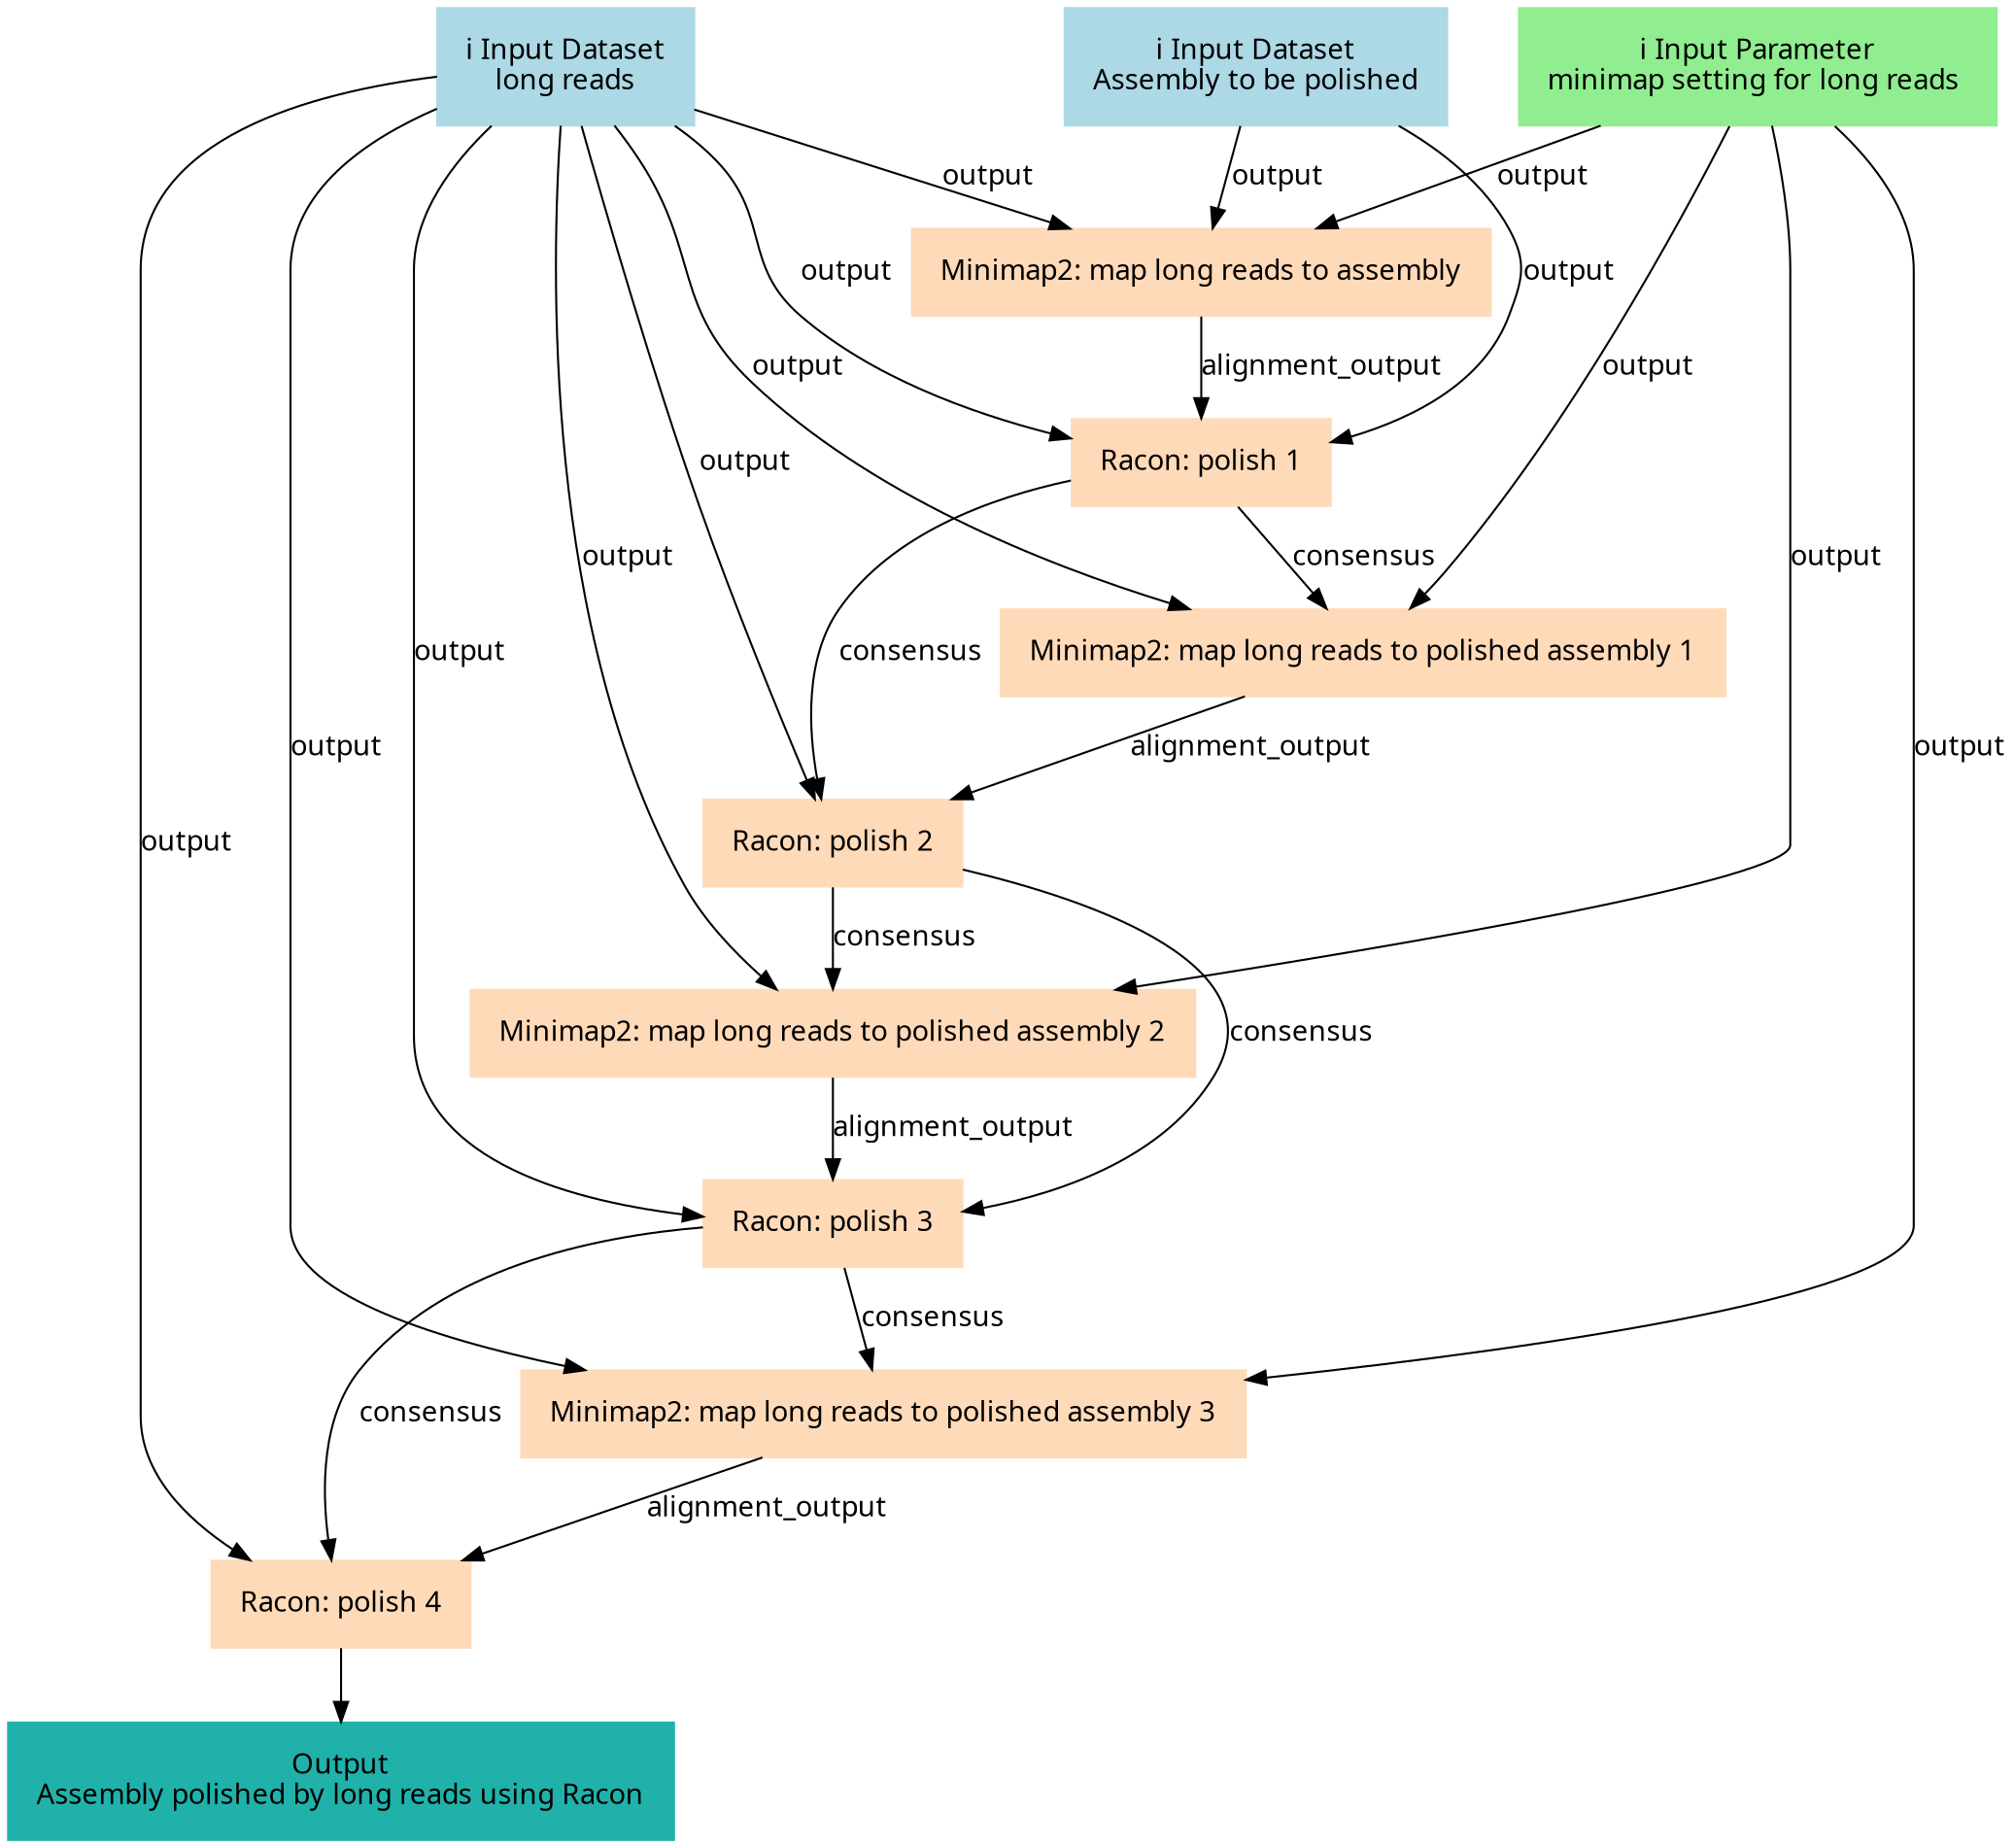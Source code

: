 digraph main {
  node [fontname="Atkinson Hyperlegible", shape=box, color=white,style=filled,color=peachpuff,margin="0.2,0.2"];
  edge [fontname="Atkinson Hyperlegible"];
  0[color=lightblue,label="ℹ️ Input Dataset\nAssembly to be polished"]
  1[color=lightblue,label="ℹ️ Input Dataset\nlong reads"]
  2[color=lightgreen,label="ℹ️ Input Parameter\nminimap setting for long reads "]
  3[label="Minimap2: map long reads to assembly"]
  2 -> 3 [label="output"]
  1 -> 3 [label="output"]
  0 -> 3 [label="output"]
  4[label="Racon: polish 1"]
  0 -> 4 [label="output"]
  3 -> 4 [label="alignment_output"]
  1 -> 4 [label="output"]
  5[label="Minimap2: map long reads to polished assembly 1"]
  2 -> 5 [label="output"]
  1 -> 5 [label="output"]
  4 -> 5 [label="consensus"]
  6[label="Racon: polish 2"]
  4 -> 6 [label="consensus"]
  5 -> 6 [label="alignment_output"]
  1 -> 6 [label="output"]
  7[label="Minimap2: map long reads to polished assembly 2"]
  2 -> 7 [label="output"]
  1 -> 7 [label="output"]
  6 -> 7 [label="consensus"]
  8[label="Racon: polish 3"]
  6 -> 8 [label="consensus"]
  7 -> 8 [label="alignment_output"]
  1 -> 8 [label="output"]
  9[label="Minimap2: map long reads to polished assembly 3"]
  2 -> 9 [label="output"]
  1 -> 9 [label="output"]
  8 -> 9 [label="consensus"]
  10[label="Racon: polish 4"]
  8 -> 10 [label="consensus"]
  9 -> 10 [label="alignment_output"]
  1 -> 10 [label="output"]
  kbcf0f03c595146a7aa38545aed9bc183[color=lightseagreen,label="Output\nAssembly polished by long reads using Racon"]
  10 -> kbcf0f03c595146a7aa38545aed9bc183
}